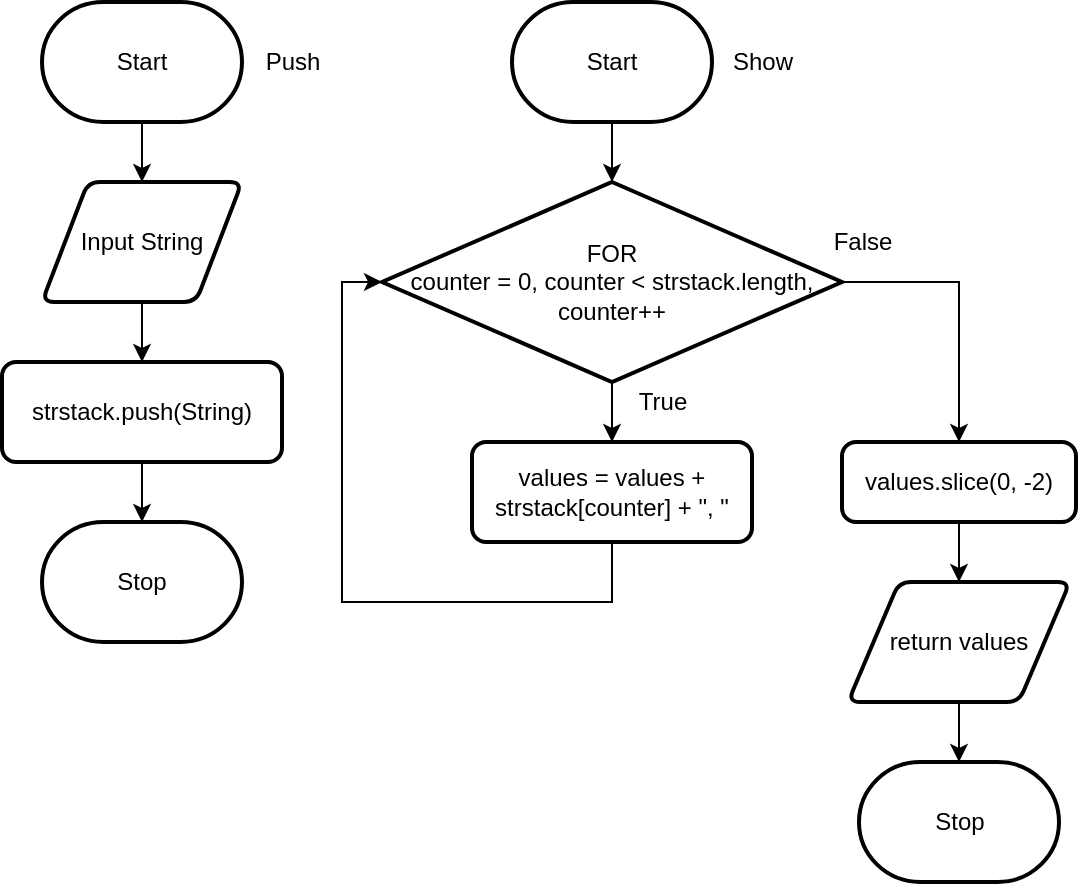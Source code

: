 <mxfile>
    <diagram id="2T-KXSrjH8aBvMgis7Sn" name="Page-1">
        <mxGraphModel dx="1086" dy="666" grid="1" gridSize="10" guides="1" tooltips="1" connect="1" arrows="1" fold="1" page="1" pageScale="1" pageWidth="827" pageHeight="1169" math="0" shadow="0">
            <root>
                <mxCell id="0"/>
                <mxCell id="1" parent="0"/>
                <mxCell id="14" value="" style="edgeStyle=orthogonalEdgeStyle;shape=connector;rounded=0;html=1;labelBackgroundColor=default;strokeColor=default;fontFamily=Helvetica;fontSize=11;fontColor=default;endArrow=classic;" parent="1" source="2" target="6" edge="1">
                    <mxGeometry relative="1" as="geometry"/>
                </mxCell>
                <mxCell id="2" value="Start" style="strokeWidth=2;html=1;shape=mxgraph.flowchart.terminator;whiteSpace=wrap;" parent="1" vertex="1">
                    <mxGeometry x="210" y="80" width="100" height="60" as="geometry"/>
                </mxCell>
                <mxCell id="3" value="Push" style="text;html=1;align=center;verticalAlign=middle;resizable=0;points=[];autosize=1;strokeColor=none;fillColor=none;" parent="1" vertex="1">
                    <mxGeometry x="310" y="95" width="50" height="30" as="geometry"/>
                </mxCell>
                <mxCell id="13" value="" style="edgeStyle=orthogonalEdgeStyle;rounded=0;html=1;" parent="1" source="4" target="10" edge="1">
                    <mxGeometry relative="1" as="geometry"/>
                </mxCell>
                <mxCell id="4" value="Start" style="strokeWidth=2;html=1;shape=mxgraph.flowchart.terminator;whiteSpace=wrap;" parent="1" vertex="1">
                    <mxGeometry x="445" y="80" width="100" height="60" as="geometry"/>
                </mxCell>
                <mxCell id="5" value="Show" style="text;html=1;align=center;verticalAlign=middle;resizable=0;points=[];autosize=1;strokeColor=none;fillColor=none;" parent="1" vertex="1">
                    <mxGeometry x="545" y="95" width="50" height="30" as="geometry"/>
                </mxCell>
                <mxCell id="16" style="edgeStyle=orthogonalEdgeStyle;shape=connector;rounded=0;html=1;entryX=0.5;entryY=0;entryDx=0;entryDy=0;labelBackgroundColor=default;strokeColor=default;fontFamily=Helvetica;fontSize=11;fontColor=default;endArrow=classic;" parent="1" source="6" target="7" edge="1">
                    <mxGeometry relative="1" as="geometry"/>
                </mxCell>
                <mxCell id="6" value="Input String" style="shape=parallelogram;html=1;strokeWidth=2;perimeter=parallelogramPerimeter;whiteSpace=wrap;rounded=1;arcSize=12;size=0.23;" parent="1" vertex="1">
                    <mxGeometry x="210" y="170" width="100" height="60" as="geometry"/>
                </mxCell>
                <mxCell id="17" value="" style="edgeStyle=orthogonalEdgeStyle;shape=connector;rounded=0;html=1;labelBackgroundColor=default;strokeColor=default;fontFamily=Helvetica;fontSize=11;fontColor=default;endArrow=classic;" parent="1" source="7" target="8" edge="1">
                    <mxGeometry relative="1" as="geometry"/>
                </mxCell>
                <mxCell id="7" value="strstack.push(String)" style="rounded=1;whiteSpace=wrap;html=1;absoluteArcSize=1;arcSize=14;strokeWidth=2;" parent="1" vertex="1">
                    <mxGeometry x="190" y="260" width="140" height="50" as="geometry"/>
                </mxCell>
                <mxCell id="8" value="Stop" style="strokeWidth=2;html=1;shape=mxgraph.flowchart.terminator;whiteSpace=wrap;" parent="1" vertex="1">
                    <mxGeometry x="210" y="340" width="100" height="60" as="geometry"/>
                </mxCell>
                <mxCell id="12" style="edgeStyle=orthogonalEdgeStyle;html=1;entryX=0;entryY=0.5;entryDx=0;entryDy=0;entryPerimeter=0;rounded=0;" parent="1" source="9" target="10" edge="1">
                    <mxGeometry relative="1" as="geometry">
                        <Array as="points">
                            <mxPoint x="495" y="380"/>
                            <mxPoint x="360" y="380"/>
                            <mxPoint x="360" y="220"/>
                        </Array>
                    </mxGeometry>
                </mxCell>
                <mxCell id="9" value="values = values + strstack[counter] + &quot;, &quot;" style="rounded=1;whiteSpace=wrap;html=1;absoluteArcSize=1;arcSize=14;strokeWidth=2;" parent="1" vertex="1">
                    <mxGeometry x="425" y="300" width="140" height="50" as="geometry"/>
                </mxCell>
                <mxCell id="11" value="" style="edgeStyle=none;html=1;" parent="1" source="10" target="9" edge="1">
                    <mxGeometry relative="1" as="geometry"/>
                </mxCell>
                <mxCell id="21" style="edgeStyle=orthogonalEdgeStyle;shape=connector;rounded=0;html=1;entryX=0.5;entryY=0;entryDx=0;entryDy=0;labelBackgroundColor=default;strokeColor=default;fontFamily=Helvetica;fontSize=12;fontColor=default;endArrow=classic;" parent="1" source="10" target="20" edge="1">
                    <mxGeometry relative="1" as="geometry">
                        <Array as="points">
                            <mxPoint x="669" y="220"/>
                        </Array>
                    </mxGeometry>
                </mxCell>
                <mxCell id="10" value="FOR&lt;br&gt;counter = 0, counter &amp;lt; strstack.length, counter++" style="strokeWidth=2;html=1;shape=mxgraph.flowchart.decision;whiteSpace=wrap;" parent="1" vertex="1">
                    <mxGeometry x="380" y="170" width="230" height="100" as="geometry"/>
                </mxCell>
                <mxCell id="23" value="" style="edgeStyle=orthogonalEdgeStyle;shape=connector;rounded=0;html=1;labelBackgroundColor=default;strokeColor=default;fontFamily=Helvetica;fontSize=12;fontColor=default;endArrow=classic;" parent="1" source="20" target="22" edge="1">
                    <mxGeometry relative="1" as="geometry"/>
                </mxCell>
                <mxCell id="20" value="&lt;font style=&quot;font-size: 12px;&quot;&gt;values.slice(0, -2)&lt;/font&gt;" style="rounded=1;whiteSpace=wrap;html=1;absoluteArcSize=1;arcSize=14;strokeWidth=2;fontFamily=Helvetica;fontSize=11;fontColor=default;" parent="1" vertex="1">
                    <mxGeometry x="610" y="300" width="117" height="40" as="geometry"/>
                </mxCell>
                <mxCell id="25" value="" style="edgeStyle=orthogonalEdgeStyle;shape=connector;rounded=0;html=1;labelBackgroundColor=default;strokeColor=default;fontFamily=Helvetica;fontSize=12;fontColor=default;endArrow=classic;" parent="1" source="22" target="24" edge="1">
                    <mxGeometry relative="1" as="geometry"/>
                </mxCell>
                <mxCell id="22" value="return values" style="shape=parallelogram;html=1;strokeWidth=2;perimeter=parallelogramPerimeter;whiteSpace=wrap;rounded=1;arcSize=12;size=0.23;fontFamily=Helvetica;fontSize=12;fontColor=default;" parent="1" vertex="1">
                    <mxGeometry x="613" y="370" width="111" height="60" as="geometry"/>
                </mxCell>
                <mxCell id="24" value="Stop" style="strokeWidth=2;html=1;shape=mxgraph.flowchart.terminator;whiteSpace=wrap;" parent="1" vertex="1">
                    <mxGeometry x="618.5" y="460" width="100" height="60" as="geometry"/>
                </mxCell>
                <mxCell id="26" value="True" style="text;html=1;align=center;verticalAlign=middle;resizable=0;points=[];autosize=1;strokeColor=none;fillColor=none;fontSize=12;fontFamily=Helvetica;fontColor=default;" parent="1" vertex="1">
                    <mxGeometry x="495" y="265" width="50" height="30" as="geometry"/>
                </mxCell>
                <mxCell id="27" value="False" style="text;html=1;align=center;verticalAlign=middle;resizable=0;points=[];autosize=1;strokeColor=none;fillColor=none;fontSize=12;fontFamily=Helvetica;fontColor=default;" parent="1" vertex="1">
                    <mxGeometry x="595" y="185" width="50" height="30" as="geometry"/>
                </mxCell>
            </root>
        </mxGraphModel>
    </diagram>
</mxfile>
